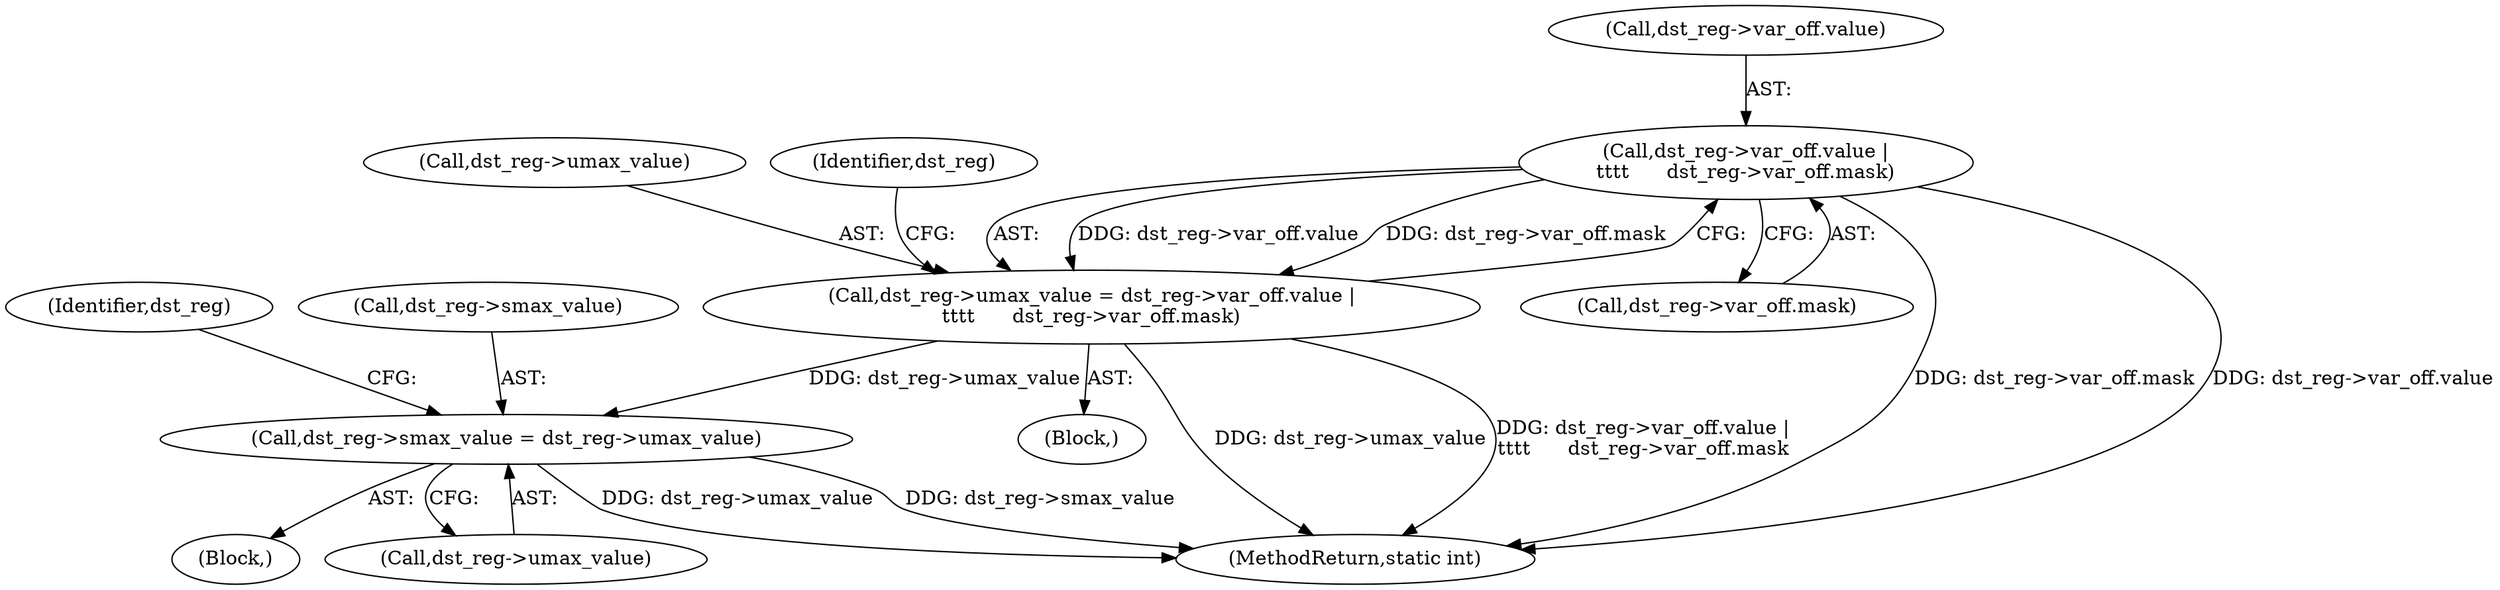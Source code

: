 digraph "0_linux_4374f256ce8182019353c0c639bb8d0695b4c941@pointer" {
"1000583" [label="(Call,dst_reg->var_off.value |\n\t\t\t\t      dst_reg->var_off.mask)"];
"1000579" [label="(Call,dst_reg->umax_value = dst_reg->var_off.value |\n\t\t\t\t      dst_reg->var_off.mask)"];
"1000624" [label="(Call,dst_reg->smax_value = dst_reg->umax_value)"];
"1000616" [label="(Block,)"];
"1000580" [label="(Call,dst_reg->umax_value)"];
"1000589" [label="(Call,dst_reg->var_off.mask)"];
"1000624" [label="(Call,dst_reg->smax_value = dst_reg->umax_value)"];
"1000632" [label="(Identifier,dst_reg)"];
"1000579" [label="(Call,dst_reg->umax_value = dst_reg->var_off.value |\n\t\t\t\t      dst_reg->var_off.mask)"];
"1000628" [label="(Call,dst_reg->umax_value)"];
"1000197" [label="(Block,)"];
"1000583" [label="(Call,dst_reg->var_off.value |\n\t\t\t\t      dst_reg->var_off.mask)"];
"1000584" [label="(Call,dst_reg->var_off.value)"];
"1000598" [label="(Identifier,dst_reg)"];
"1000625" [label="(Call,dst_reg->smax_value)"];
"1000801" [label="(MethodReturn,static int)"];
"1000583" -> "1000579"  [label="AST: "];
"1000583" -> "1000589"  [label="CFG: "];
"1000584" -> "1000583"  [label="AST: "];
"1000589" -> "1000583"  [label="AST: "];
"1000579" -> "1000583"  [label="CFG: "];
"1000583" -> "1000801"  [label="DDG: dst_reg->var_off.mask"];
"1000583" -> "1000801"  [label="DDG: dst_reg->var_off.value"];
"1000583" -> "1000579"  [label="DDG: dst_reg->var_off.value"];
"1000583" -> "1000579"  [label="DDG: dst_reg->var_off.mask"];
"1000579" -> "1000197"  [label="AST: "];
"1000580" -> "1000579"  [label="AST: "];
"1000598" -> "1000579"  [label="CFG: "];
"1000579" -> "1000801"  [label="DDG: dst_reg->umax_value"];
"1000579" -> "1000801"  [label="DDG: dst_reg->var_off.value |\n\t\t\t\t      dst_reg->var_off.mask"];
"1000579" -> "1000624"  [label="DDG: dst_reg->umax_value"];
"1000624" -> "1000616"  [label="AST: "];
"1000624" -> "1000628"  [label="CFG: "];
"1000625" -> "1000624"  [label="AST: "];
"1000628" -> "1000624"  [label="AST: "];
"1000632" -> "1000624"  [label="CFG: "];
"1000624" -> "1000801"  [label="DDG: dst_reg->umax_value"];
"1000624" -> "1000801"  [label="DDG: dst_reg->smax_value"];
}
